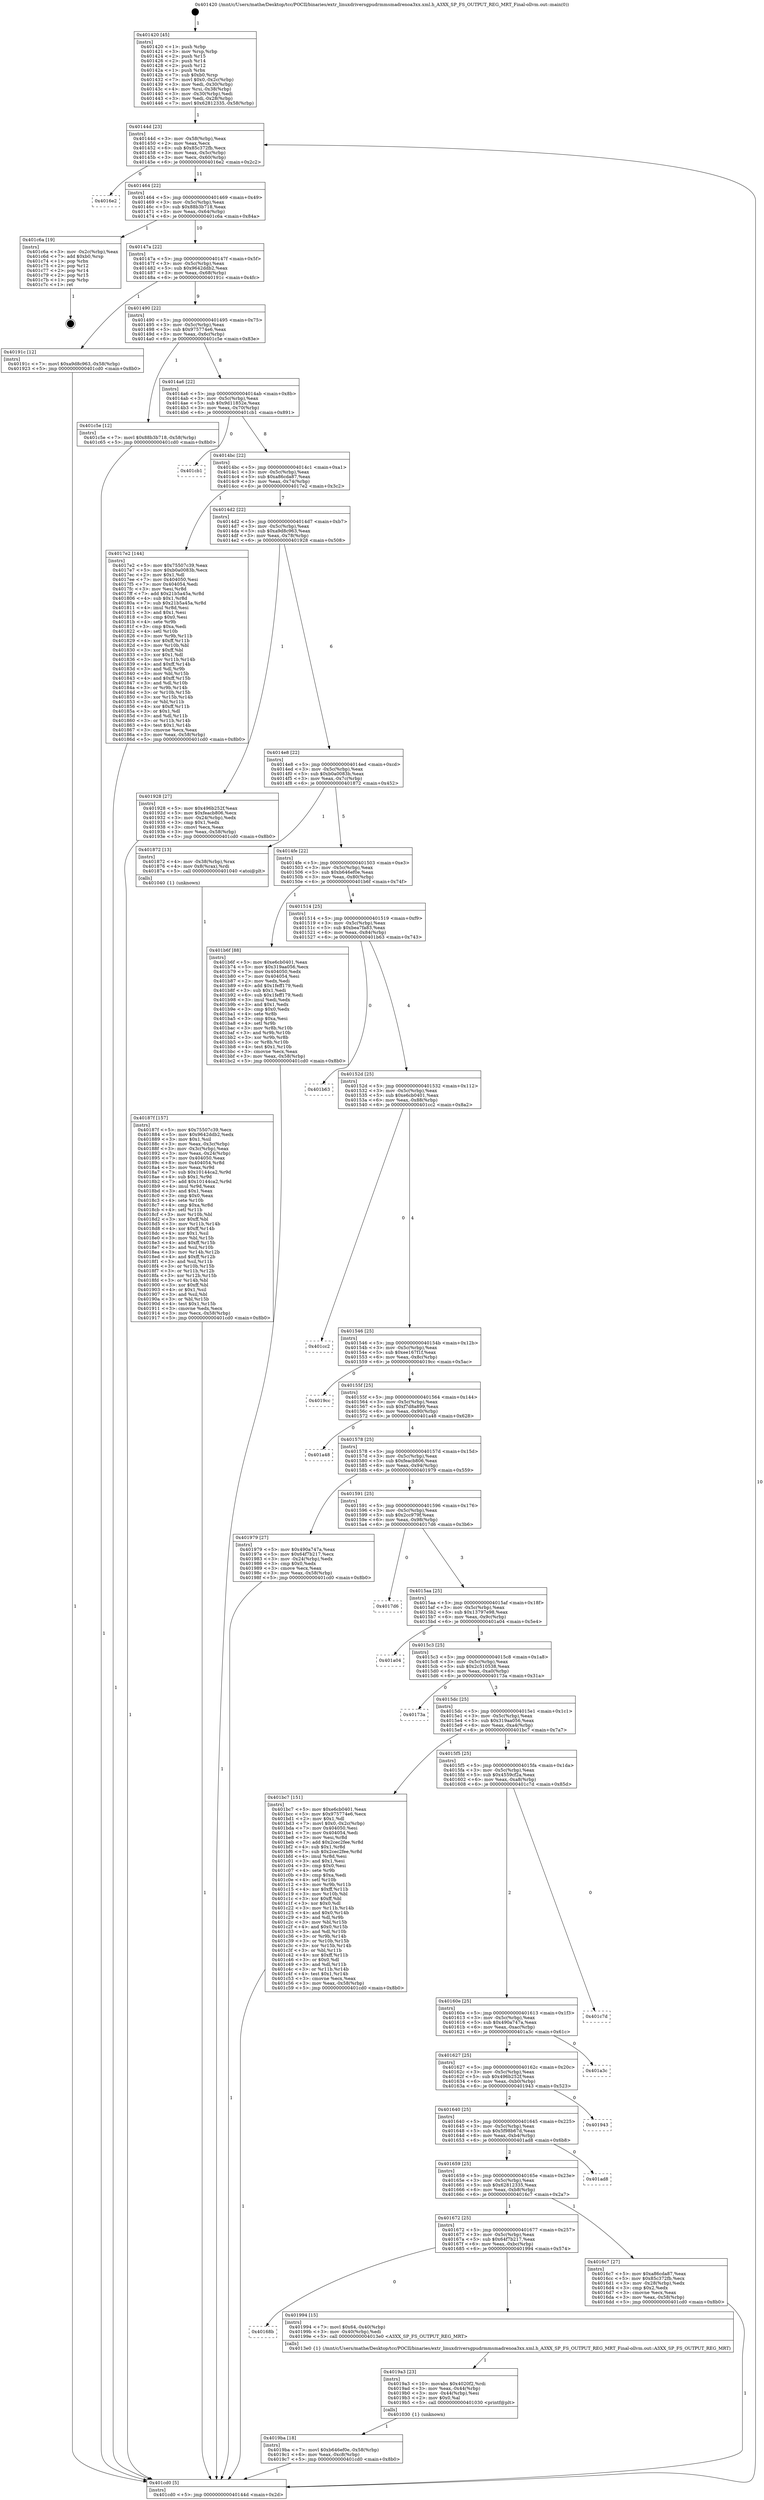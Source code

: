 digraph "0x401420" {
  label = "0x401420 (/mnt/c/Users/mathe/Desktop/tcc/POCII/binaries/extr_linuxdriversgpudrmmsmadrenoa3xx.xml.h_A3XX_SP_FS_OUTPUT_REG_MRT_Final-ollvm.out::main(0))"
  labelloc = "t"
  node[shape=record]

  Entry [label="",width=0.3,height=0.3,shape=circle,fillcolor=black,style=filled]
  "0x40144d" [label="{
     0x40144d [23]\l
     | [instrs]\l
     &nbsp;&nbsp;0x40144d \<+3\>: mov -0x58(%rbp),%eax\l
     &nbsp;&nbsp;0x401450 \<+2\>: mov %eax,%ecx\l
     &nbsp;&nbsp;0x401452 \<+6\>: sub $0x85c372fb,%ecx\l
     &nbsp;&nbsp;0x401458 \<+3\>: mov %eax,-0x5c(%rbp)\l
     &nbsp;&nbsp;0x40145b \<+3\>: mov %ecx,-0x60(%rbp)\l
     &nbsp;&nbsp;0x40145e \<+6\>: je 00000000004016e2 \<main+0x2c2\>\l
  }"]
  "0x4016e2" [label="{
     0x4016e2\l
  }", style=dashed]
  "0x401464" [label="{
     0x401464 [22]\l
     | [instrs]\l
     &nbsp;&nbsp;0x401464 \<+5\>: jmp 0000000000401469 \<main+0x49\>\l
     &nbsp;&nbsp;0x401469 \<+3\>: mov -0x5c(%rbp),%eax\l
     &nbsp;&nbsp;0x40146c \<+5\>: sub $0x88b3b718,%eax\l
     &nbsp;&nbsp;0x401471 \<+3\>: mov %eax,-0x64(%rbp)\l
     &nbsp;&nbsp;0x401474 \<+6\>: je 0000000000401c6a \<main+0x84a\>\l
  }"]
  Exit [label="",width=0.3,height=0.3,shape=circle,fillcolor=black,style=filled,peripheries=2]
  "0x401c6a" [label="{
     0x401c6a [19]\l
     | [instrs]\l
     &nbsp;&nbsp;0x401c6a \<+3\>: mov -0x2c(%rbp),%eax\l
     &nbsp;&nbsp;0x401c6d \<+7\>: add $0xb0,%rsp\l
     &nbsp;&nbsp;0x401c74 \<+1\>: pop %rbx\l
     &nbsp;&nbsp;0x401c75 \<+2\>: pop %r12\l
     &nbsp;&nbsp;0x401c77 \<+2\>: pop %r14\l
     &nbsp;&nbsp;0x401c79 \<+2\>: pop %r15\l
     &nbsp;&nbsp;0x401c7b \<+1\>: pop %rbp\l
     &nbsp;&nbsp;0x401c7c \<+1\>: ret\l
  }"]
  "0x40147a" [label="{
     0x40147a [22]\l
     | [instrs]\l
     &nbsp;&nbsp;0x40147a \<+5\>: jmp 000000000040147f \<main+0x5f\>\l
     &nbsp;&nbsp;0x40147f \<+3\>: mov -0x5c(%rbp),%eax\l
     &nbsp;&nbsp;0x401482 \<+5\>: sub $0x9642ddb2,%eax\l
     &nbsp;&nbsp;0x401487 \<+3\>: mov %eax,-0x68(%rbp)\l
     &nbsp;&nbsp;0x40148a \<+6\>: je 000000000040191c \<main+0x4fc\>\l
  }"]
  "0x4019ba" [label="{
     0x4019ba [18]\l
     | [instrs]\l
     &nbsp;&nbsp;0x4019ba \<+7\>: movl $0xb646ef0e,-0x58(%rbp)\l
     &nbsp;&nbsp;0x4019c1 \<+6\>: mov %eax,-0xc8(%rbp)\l
     &nbsp;&nbsp;0x4019c7 \<+5\>: jmp 0000000000401cd0 \<main+0x8b0\>\l
  }"]
  "0x40191c" [label="{
     0x40191c [12]\l
     | [instrs]\l
     &nbsp;&nbsp;0x40191c \<+7\>: movl $0xa9d8c963,-0x58(%rbp)\l
     &nbsp;&nbsp;0x401923 \<+5\>: jmp 0000000000401cd0 \<main+0x8b0\>\l
  }"]
  "0x401490" [label="{
     0x401490 [22]\l
     | [instrs]\l
     &nbsp;&nbsp;0x401490 \<+5\>: jmp 0000000000401495 \<main+0x75\>\l
     &nbsp;&nbsp;0x401495 \<+3\>: mov -0x5c(%rbp),%eax\l
     &nbsp;&nbsp;0x401498 \<+5\>: sub $0x975774e6,%eax\l
     &nbsp;&nbsp;0x40149d \<+3\>: mov %eax,-0x6c(%rbp)\l
     &nbsp;&nbsp;0x4014a0 \<+6\>: je 0000000000401c5e \<main+0x83e\>\l
  }"]
  "0x4019a3" [label="{
     0x4019a3 [23]\l
     | [instrs]\l
     &nbsp;&nbsp;0x4019a3 \<+10\>: movabs $0x4020f2,%rdi\l
     &nbsp;&nbsp;0x4019ad \<+3\>: mov %eax,-0x44(%rbp)\l
     &nbsp;&nbsp;0x4019b0 \<+3\>: mov -0x44(%rbp),%esi\l
     &nbsp;&nbsp;0x4019b3 \<+2\>: mov $0x0,%al\l
     &nbsp;&nbsp;0x4019b5 \<+5\>: call 0000000000401030 \<printf@plt\>\l
     | [calls]\l
     &nbsp;&nbsp;0x401030 \{1\} (unknown)\l
  }"]
  "0x401c5e" [label="{
     0x401c5e [12]\l
     | [instrs]\l
     &nbsp;&nbsp;0x401c5e \<+7\>: movl $0x88b3b718,-0x58(%rbp)\l
     &nbsp;&nbsp;0x401c65 \<+5\>: jmp 0000000000401cd0 \<main+0x8b0\>\l
  }"]
  "0x4014a6" [label="{
     0x4014a6 [22]\l
     | [instrs]\l
     &nbsp;&nbsp;0x4014a6 \<+5\>: jmp 00000000004014ab \<main+0x8b\>\l
     &nbsp;&nbsp;0x4014ab \<+3\>: mov -0x5c(%rbp),%eax\l
     &nbsp;&nbsp;0x4014ae \<+5\>: sub $0x9d11852e,%eax\l
     &nbsp;&nbsp;0x4014b3 \<+3\>: mov %eax,-0x70(%rbp)\l
     &nbsp;&nbsp;0x4014b6 \<+6\>: je 0000000000401cb1 \<main+0x891\>\l
  }"]
  "0x40168b" [label="{
     0x40168b\l
  }", style=dashed]
  "0x401cb1" [label="{
     0x401cb1\l
  }", style=dashed]
  "0x4014bc" [label="{
     0x4014bc [22]\l
     | [instrs]\l
     &nbsp;&nbsp;0x4014bc \<+5\>: jmp 00000000004014c1 \<main+0xa1\>\l
     &nbsp;&nbsp;0x4014c1 \<+3\>: mov -0x5c(%rbp),%eax\l
     &nbsp;&nbsp;0x4014c4 \<+5\>: sub $0xa86cda87,%eax\l
     &nbsp;&nbsp;0x4014c9 \<+3\>: mov %eax,-0x74(%rbp)\l
     &nbsp;&nbsp;0x4014cc \<+6\>: je 00000000004017e2 \<main+0x3c2\>\l
  }"]
  "0x401994" [label="{
     0x401994 [15]\l
     | [instrs]\l
     &nbsp;&nbsp;0x401994 \<+7\>: movl $0x64,-0x40(%rbp)\l
     &nbsp;&nbsp;0x40199b \<+3\>: mov -0x40(%rbp),%edi\l
     &nbsp;&nbsp;0x40199e \<+5\>: call 00000000004013e0 \<A3XX_SP_FS_OUTPUT_REG_MRT\>\l
     | [calls]\l
     &nbsp;&nbsp;0x4013e0 \{1\} (/mnt/c/Users/mathe/Desktop/tcc/POCII/binaries/extr_linuxdriversgpudrmmsmadrenoa3xx.xml.h_A3XX_SP_FS_OUTPUT_REG_MRT_Final-ollvm.out::A3XX_SP_FS_OUTPUT_REG_MRT)\l
  }"]
  "0x4017e2" [label="{
     0x4017e2 [144]\l
     | [instrs]\l
     &nbsp;&nbsp;0x4017e2 \<+5\>: mov $0x75507c39,%eax\l
     &nbsp;&nbsp;0x4017e7 \<+5\>: mov $0xb0a0083b,%ecx\l
     &nbsp;&nbsp;0x4017ec \<+2\>: mov $0x1,%dl\l
     &nbsp;&nbsp;0x4017ee \<+7\>: mov 0x404050,%esi\l
     &nbsp;&nbsp;0x4017f5 \<+7\>: mov 0x404054,%edi\l
     &nbsp;&nbsp;0x4017fc \<+3\>: mov %esi,%r8d\l
     &nbsp;&nbsp;0x4017ff \<+7\>: add $0x21b5a45a,%r8d\l
     &nbsp;&nbsp;0x401806 \<+4\>: sub $0x1,%r8d\l
     &nbsp;&nbsp;0x40180a \<+7\>: sub $0x21b5a45a,%r8d\l
     &nbsp;&nbsp;0x401811 \<+4\>: imul %r8d,%esi\l
     &nbsp;&nbsp;0x401815 \<+3\>: and $0x1,%esi\l
     &nbsp;&nbsp;0x401818 \<+3\>: cmp $0x0,%esi\l
     &nbsp;&nbsp;0x40181b \<+4\>: sete %r9b\l
     &nbsp;&nbsp;0x40181f \<+3\>: cmp $0xa,%edi\l
     &nbsp;&nbsp;0x401822 \<+4\>: setl %r10b\l
     &nbsp;&nbsp;0x401826 \<+3\>: mov %r9b,%r11b\l
     &nbsp;&nbsp;0x401829 \<+4\>: xor $0xff,%r11b\l
     &nbsp;&nbsp;0x40182d \<+3\>: mov %r10b,%bl\l
     &nbsp;&nbsp;0x401830 \<+3\>: xor $0xff,%bl\l
     &nbsp;&nbsp;0x401833 \<+3\>: xor $0x1,%dl\l
     &nbsp;&nbsp;0x401836 \<+3\>: mov %r11b,%r14b\l
     &nbsp;&nbsp;0x401839 \<+4\>: and $0xff,%r14b\l
     &nbsp;&nbsp;0x40183d \<+3\>: and %dl,%r9b\l
     &nbsp;&nbsp;0x401840 \<+3\>: mov %bl,%r15b\l
     &nbsp;&nbsp;0x401843 \<+4\>: and $0xff,%r15b\l
     &nbsp;&nbsp;0x401847 \<+3\>: and %dl,%r10b\l
     &nbsp;&nbsp;0x40184a \<+3\>: or %r9b,%r14b\l
     &nbsp;&nbsp;0x40184d \<+3\>: or %r10b,%r15b\l
     &nbsp;&nbsp;0x401850 \<+3\>: xor %r15b,%r14b\l
     &nbsp;&nbsp;0x401853 \<+3\>: or %bl,%r11b\l
     &nbsp;&nbsp;0x401856 \<+4\>: xor $0xff,%r11b\l
     &nbsp;&nbsp;0x40185a \<+3\>: or $0x1,%dl\l
     &nbsp;&nbsp;0x40185d \<+3\>: and %dl,%r11b\l
     &nbsp;&nbsp;0x401860 \<+3\>: or %r11b,%r14b\l
     &nbsp;&nbsp;0x401863 \<+4\>: test $0x1,%r14b\l
     &nbsp;&nbsp;0x401867 \<+3\>: cmovne %ecx,%eax\l
     &nbsp;&nbsp;0x40186a \<+3\>: mov %eax,-0x58(%rbp)\l
     &nbsp;&nbsp;0x40186d \<+5\>: jmp 0000000000401cd0 \<main+0x8b0\>\l
  }"]
  "0x4014d2" [label="{
     0x4014d2 [22]\l
     | [instrs]\l
     &nbsp;&nbsp;0x4014d2 \<+5\>: jmp 00000000004014d7 \<main+0xb7\>\l
     &nbsp;&nbsp;0x4014d7 \<+3\>: mov -0x5c(%rbp),%eax\l
     &nbsp;&nbsp;0x4014da \<+5\>: sub $0xa9d8c963,%eax\l
     &nbsp;&nbsp;0x4014df \<+3\>: mov %eax,-0x78(%rbp)\l
     &nbsp;&nbsp;0x4014e2 \<+6\>: je 0000000000401928 \<main+0x508\>\l
  }"]
  "0x40187f" [label="{
     0x40187f [157]\l
     | [instrs]\l
     &nbsp;&nbsp;0x40187f \<+5\>: mov $0x75507c39,%ecx\l
     &nbsp;&nbsp;0x401884 \<+5\>: mov $0x9642ddb2,%edx\l
     &nbsp;&nbsp;0x401889 \<+3\>: mov $0x1,%sil\l
     &nbsp;&nbsp;0x40188c \<+3\>: mov %eax,-0x3c(%rbp)\l
     &nbsp;&nbsp;0x40188f \<+3\>: mov -0x3c(%rbp),%eax\l
     &nbsp;&nbsp;0x401892 \<+3\>: mov %eax,-0x24(%rbp)\l
     &nbsp;&nbsp;0x401895 \<+7\>: mov 0x404050,%eax\l
     &nbsp;&nbsp;0x40189c \<+8\>: mov 0x404054,%r8d\l
     &nbsp;&nbsp;0x4018a4 \<+3\>: mov %eax,%r9d\l
     &nbsp;&nbsp;0x4018a7 \<+7\>: sub $0x10144ca2,%r9d\l
     &nbsp;&nbsp;0x4018ae \<+4\>: sub $0x1,%r9d\l
     &nbsp;&nbsp;0x4018b2 \<+7\>: add $0x10144ca2,%r9d\l
     &nbsp;&nbsp;0x4018b9 \<+4\>: imul %r9d,%eax\l
     &nbsp;&nbsp;0x4018bd \<+3\>: and $0x1,%eax\l
     &nbsp;&nbsp;0x4018c0 \<+3\>: cmp $0x0,%eax\l
     &nbsp;&nbsp;0x4018c3 \<+4\>: sete %r10b\l
     &nbsp;&nbsp;0x4018c7 \<+4\>: cmp $0xa,%r8d\l
     &nbsp;&nbsp;0x4018cb \<+4\>: setl %r11b\l
     &nbsp;&nbsp;0x4018cf \<+3\>: mov %r10b,%bl\l
     &nbsp;&nbsp;0x4018d2 \<+3\>: xor $0xff,%bl\l
     &nbsp;&nbsp;0x4018d5 \<+3\>: mov %r11b,%r14b\l
     &nbsp;&nbsp;0x4018d8 \<+4\>: xor $0xff,%r14b\l
     &nbsp;&nbsp;0x4018dc \<+4\>: xor $0x1,%sil\l
     &nbsp;&nbsp;0x4018e0 \<+3\>: mov %bl,%r15b\l
     &nbsp;&nbsp;0x4018e3 \<+4\>: and $0xff,%r15b\l
     &nbsp;&nbsp;0x4018e7 \<+3\>: and %sil,%r10b\l
     &nbsp;&nbsp;0x4018ea \<+3\>: mov %r14b,%r12b\l
     &nbsp;&nbsp;0x4018ed \<+4\>: and $0xff,%r12b\l
     &nbsp;&nbsp;0x4018f1 \<+3\>: and %sil,%r11b\l
     &nbsp;&nbsp;0x4018f4 \<+3\>: or %r10b,%r15b\l
     &nbsp;&nbsp;0x4018f7 \<+3\>: or %r11b,%r12b\l
     &nbsp;&nbsp;0x4018fa \<+3\>: xor %r12b,%r15b\l
     &nbsp;&nbsp;0x4018fd \<+3\>: or %r14b,%bl\l
     &nbsp;&nbsp;0x401900 \<+3\>: xor $0xff,%bl\l
     &nbsp;&nbsp;0x401903 \<+4\>: or $0x1,%sil\l
     &nbsp;&nbsp;0x401907 \<+3\>: and %sil,%bl\l
     &nbsp;&nbsp;0x40190a \<+3\>: or %bl,%r15b\l
     &nbsp;&nbsp;0x40190d \<+4\>: test $0x1,%r15b\l
     &nbsp;&nbsp;0x401911 \<+3\>: cmovne %edx,%ecx\l
     &nbsp;&nbsp;0x401914 \<+3\>: mov %ecx,-0x58(%rbp)\l
     &nbsp;&nbsp;0x401917 \<+5\>: jmp 0000000000401cd0 \<main+0x8b0\>\l
  }"]
  "0x401928" [label="{
     0x401928 [27]\l
     | [instrs]\l
     &nbsp;&nbsp;0x401928 \<+5\>: mov $0x496b252f,%eax\l
     &nbsp;&nbsp;0x40192d \<+5\>: mov $0xfeacb806,%ecx\l
     &nbsp;&nbsp;0x401932 \<+3\>: mov -0x24(%rbp),%edx\l
     &nbsp;&nbsp;0x401935 \<+3\>: cmp $0x1,%edx\l
     &nbsp;&nbsp;0x401938 \<+3\>: cmovl %ecx,%eax\l
     &nbsp;&nbsp;0x40193b \<+3\>: mov %eax,-0x58(%rbp)\l
     &nbsp;&nbsp;0x40193e \<+5\>: jmp 0000000000401cd0 \<main+0x8b0\>\l
  }"]
  "0x4014e8" [label="{
     0x4014e8 [22]\l
     | [instrs]\l
     &nbsp;&nbsp;0x4014e8 \<+5\>: jmp 00000000004014ed \<main+0xcd\>\l
     &nbsp;&nbsp;0x4014ed \<+3\>: mov -0x5c(%rbp),%eax\l
     &nbsp;&nbsp;0x4014f0 \<+5\>: sub $0xb0a0083b,%eax\l
     &nbsp;&nbsp;0x4014f5 \<+3\>: mov %eax,-0x7c(%rbp)\l
     &nbsp;&nbsp;0x4014f8 \<+6\>: je 0000000000401872 \<main+0x452\>\l
  }"]
  "0x401420" [label="{
     0x401420 [45]\l
     | [instrs]\l
     &nbsp;&nbsp;0x401420 \<+1\>: push %rbp\l
     &nbsp;&nbsp;0x401421 \<+3\>: mov %rsp,%rbp\l
     &nbsp;&nbsp;0x401424 \<+2\>: push %r15\l
     &nbsp;&nbsp;0x401426 \<+2\>: push %r14\l
     &nbsp;&nbsp;0x401428 \<+2\>: push %r12\l
     &nbsp;&nbsp;0x40142a \<+1\>: push %rbx\l
     &nbsp;&nbsp;0x40142b \<+7\>: sub $0xb0,%rsp\l
     &nbsp;&nbsp;0x401432 \<+7\>: movl $0x0,-0x2c(%rbp)\l
     &nbsp;&nbsp;0x401439 \<+3\>: mov %edi,-0x30(%rbp)\l
     &nbsp;&nbsp;0x40143c \<+4\>: mov %rsi,-0x38(%rbp)\l
     &nbsp;&nbsp;0x401440 \<+3\>: mov -0x30(%rbp),%edi\l
     &nbsp;&nbsp;0x401443 \<+3\>: mov %edi,-0x28(%rbp)\l
     &nbsp;&nbsp;0x401446 \<+7\>: movl $0x62812335,-0x58(%rbp)\l
  }"]
  "0x401872" [label="{
     0x401872 [13]\l
     | [instrs]\l
     &nbsp;&nbsp;0x401872 \<+4\>: mov -0x38(%rbp),%rax\l
     &nbsp;&nbsp;0x401876 \<+4\>: mov 0x8(%rax),%rdi\l
     &nbsp;&nbsp;0x40187a \<+5\>: call 0000000000401040 \<atoi@plt\>\l
     | [calls]\l
     &nbsp;&nbsp;0x401040 \{1\} (unknown)\l
  }"]
  "0x4014fe" [label="{
     0x4014fe [22]\l
     | [instrs]\l
     &nbsp;&nbsp;0x4014fe \<+5\>: jmp 0000000000401503 \<main+0xe3\>\l
     &nbsp;&nbsp;0x401503 \<+3\>: mov -0x5c(%rbp),%eax\l
     &nbsp;&nbsp;0x401506 \<+5\>: sub $0xb646ef0e,%eax\l
     &nbsp;&nbsp;0x40150b \<+3\>: mov %eax,-0x80(%rbp)\l
     &nbsp;&nbsp;0x40150e \<+6\>: je 0000000000401b6f \<main+0x74f\>\l
  }"]
  "0x401cd0" [label="{
     0x401cd0 [5]\l
     | [instrs]\l
     &nbsp;&nbsp;0x401cd0 \<+5\>: jmp 000000000040144d \<main+0x2d\>\l
  }"]
  "0x401b6f" [label="{
     0x401b6f [88]\l
     | [instrs]\l
     &nbsp;&nbsp;0x401b6f \<+5\>: mov $0xe6cb0401,%eax\l
     &nbsp;&nbsp;0x401b74 \<+5\>: mov $0x319aa056,%ecx\l
     &nbsp;&nbsp;0x401b79 \<+7\>: mov 0x404050,%edx\l
     &nbsp;&nbsp;0x401b80 \<+7\>: mov 0x404054,%esi\l
     &nbsp;&nbsp;0x401b87 \<+2\>: mov %edx,%edi\l
     &nbsp;&nbsp;0x401b89 \<+6\>: add $0x1feff179,%edi\l
     &nbsp;&nbsp;0x401b8f \<+3\>: sub $0x1,%edi\l
     &nbsp;&nbsp;0x401b92 \<+6\>: sub $0x1feff179,%edi\l
     &nbsp;&nbsp;0x401b98 \<+3\>: imul %edi,%edx\l
     &nbsp;&nbsp;0x401b9b \<+3\>: and $0x1,%edx\l
     &nbsp;&nbsp;0x401b9e \<+3\>: cmp $0x0,%edx\l
     &nbsp;&nbsp;0x401ba1 \<+4\>: sete %r8b\l
     &nbsp;&nbsp;0x401ba5 \<+3\>: cmp $0xa,%esi\l
     &nbsp;&nbsp;0x401ba8 \<+4\>: setl %r9b\l
     &nbsp;&nbsp;0x401bac \<+3\>: mov %r8b,%r10b\l
     &nbsp;&nbsp;0x401baf \<+3\>: and %r9b,%r10b\l
     &nbsp;&nbsp;0x401bb2 \<+3\>: xor %r9b,%r8b\l
     &nbsp;&nbsp;0x401bb5 \<+3\>: or %r8b,%r10b\l
     &nbsp;&nbsp;0x401bb8 \<+4\>: test $0x1,%r10b\l
     &nbsp;&nbsp;0x401bbc \<+3\>: cmovne %ecx,%eax\l
     &nbsp;&nbsp;0x401bbf \<+3\>: mov %eax,-0x58(%rbp)\l
     &nbsp;&nbsp;0x401bc2 \<+5\>: jmp 0000000000401cd0 \<main+0x8b0\>\l
  }"]
  "0x401514" [label="{
     0x401514 [25]\l
     | [instrs]\l
     &nbsp;&nbsp;0x401514 \<+5\>: jmp 0000000000401519 \<main+0xf9\>\l
     &nbsp;&nbsp;0x401519 \<+3\>: mov -0x5c(%rbp),%eax\l
     &nbsp;&nbsp;0x40151c \<+5\>: sub $0xbea7fa83,%eax\l
     &nbsp;&nbsp;0x401521 \<+6\>: mov %eax,-0x84(%rbp)\l
     &nbsp;&nbsp;0x401527 \<+6\>: je 0000000000401b63 \<main+0x743\>\l
  }"]
  "0x401672" [label="{
     0x401672 [25]\l
     | [instrs]\l
     &nbsp;&nbsp;0x401672 \<+5\>: jmp 0000000000401677 \<main+0x257\>\l
     &nbsp;&nbsp;0x401677 \<+3\>: mov -0x5c(%rbp),%eax\l
     &nbsp;&nbsp;0x40167a \<+5\>: sub $0x64f7b217,%eax\l
     &nbsp;&nbsp;0x40167f \<+6\>: mov %eax,-0xbc(%rbp)\l
     &nbsp;&nbsp;0x401685 \<+6\>: je 0000000000401994 \<main+0x574\>\l
  }"]
  "0x401b63" [label="{
     0x401b63\l
  }", style=dashed]
  "0x40152d" [label="{
     0x40152d [25]\l
     | [instrs]\l
     &nbsp;&nbsp;0x40152d \<+5\>: jmp 0000000000401532 \<main+0x112\>\l
     &nbsp;&nbsp;0x401532 \<+3\>: mov -0x5c(%rbp),%eax\l
     &nbsp;&nbsp;0x401535 \<+5\>: sub $0xe6cb0401,%eax\l
     &nbsp;&nbsp;0x40153a \<+6\>: mov %eax,-0x88(%rbp)\l
     &nbsp;&nbsp;0x401540 \<+6\>: je 0000000000401cc2 \<main+0x8a2\>\l
  }"]
  "0x4016c7" [label="{
     0x4016c7 [27]\l
     | [instrs]\l
     &nbsp;&nbsp;0x4016c7 \<+5\>: mov $0xa86cda87,%eax\l
     &nbsp;&nbsp;0x4016cc \<+5\>: mov $0x85c372fb,%ecx\l
     &nbsp;&nbsp;0x4016d1 \<+3\>: mov -0x28(%rbp),%edx\l
     &nbsp;&nbsp;0x4016d4 \<+3\>: cmp $0x2,%edx\l
     &nbsp;&nbsp;0x4016d7 \<+3\>: cmovne %ecx,%eax\l
     &nbsp;&nbsp;0x4016da \<+3\>: mov %eax,-0x58(%rbp)\l
     &nbsp;&nbsp;0x4016dd \<+5\>: jmp 0000000000401cd0 \<main+0x8b0\>\l
  }"]
  "0x401cc2" [label="{
     0x401cc2\l
  }", style=dashed]
  "0x401546" [label="{
     0x401546 [25]\l
     | [instrs]\l
     &nbsp;&nbsp;0x401546 \<+5\>: jmp 000000000040154b \<main+0x12b\>\l
     &nbsp;&nbsp;0x40154b \<+3\>: mov -0x5c(%rbp),%eax\l
     &nbsp;&nbsp;0x40154e \<+5\>: sub $0xee167f1f,%eax\l
     &nbsp;&nbsp;0x401553 \<+6\>: mov %eax,-0x8c(%rbp)\l
     &nbsp;&nbsp;0x401559 \<+6\>: je 00000000004019cc \<main+0x5ac\>\l
  }"]
  "0x401659" [label="{
     0x401659 [25]\l
     | [instrs]\l
     &nbsp;&nbsp;0x401659 \<+5\>: jmp 000000000040165e \<main+0x23e\>\l
     &nbsp;&nbsp;0x40165e \<+3\>: mov -0x5c(%rbp),%eax\l
     &nbsp;&nbsp;0x401661 \<+5\>: sub $0x62812335,%eax\l
     &nbsp;&nbsp;0x401666 \<+6\>: mov %eax,-0xb8(%rbp)\l
     &nbsp;&nbsp;0x40166c \<+6\>: je 00000000004016c7 \<main+0x2a7\>\l
  }"]
  "0x4019cc" [label="{
     0x4019cc\l
  }", style=dashed]
  "0x40155f" [label="{
     0x40155f [25]\l
     | [instrs]\l
     &nbsp;&nbsp;0x40155f \<+5\>: jmp 0000000000401564 \<main+0x144\>\l
     &nbsp;&nbsp;0x401564 \<+3\>: mov -0x5c(%rbp),%eax\l
     &nbsp;&nbsp;0x401567 \<+5\>: sub $0xf7d8a899,%eax\l
     &nbsp;&nbsp;0x40156c \<+6\>: mov %eax,-0x90(%rbp)\l
     &nbsp;&nbsp;0x401572 \<+6\>: je 0000000000401a48 \<main+0x628\>\l
  }"]
  "0x401ad8" [label="{
     0x401ad8\l
  }", style=dashed]
  "0x401a48" [label="{
     0x401a48\l
  }", style=dashed]
  "0x401578" [label="{
     0x401578 [25]\l
     | [instrs]\l
     &nbsp;&nbsp;0x401578 \<+5\>: jmp 000000000040157d \<main+0x15d\>\l
     &nbsp;&nbsp;0x40157d \<+3\>: mov -0x5c(%rbp),%eax\l
     &nbsp;&nbsp;0x401580 \<+5\>: sub $0xfeacb806,%eax\l
     &nbsp;&nbsp;0x401585 \<+6\>: mov %eax,-0x94(%rbp)\l
     &nbsp;&nbsp;0x40158b \<+6\>: je 0000000000401979 \<main+0x559\>\l
  }"]
  "0x401640" [label="{
     0x401640 [25]\l
     | [instrs]\l
     &nbsp;&nbsp;0x401640 \<+5\>: jmp 0000000000401645 \<main+0x225\>\l
     &nbsp;&nbsp;0x401645 \<+3\>: mov -0x5c(%rbp),%eax\l
     &nbsp;&nbsp;0x401648 \<+5\>: sub $0x5f98b67d,%eax\l
     &nbsp;&nbsp;0x40164d \<+6\>: mov %eax,-0xb4(%rbp)\l
     &nbsp;&nbsp;0x401653 \<+6\>: je 0000000000401ad8 \<main+0x6b8\>\l
  }"]
  "0x401979" [label="{
     0x401979 [27]\l
     | [instrs]\l
     &nbsp;&nbsp;0x401979 \<+5\>: mov $0x490a747a,%eax\l
     &nbsp;&nbsp;0x40197e \<+5\>: mov $0x64f7b217,%ecx\l
     &nbsp;&nbsp;0x401983 \<+3\>: mov -0x24(%rbp),%edx\l
     &nbsp;&nbsp;0x401986 \<+3\>: cmp $0x0,%edx\l
     &nbsp;&nbsp;0x401989 \<+3\>: cmove %ecx,%eax\l
     &nbsp;&nbsp;0x40198c \<+3\>: mov %eax,-0x58(%rbp)\l
     &nbsp;&nbsp;0x40198f \<+5\>: jmp 0000000000401cd0 \<main+0x8b0\>\l
  }"]
  "0x401591" [label="{
     0x401591 [25]\l
     | [instrs]\l
     &nbsp;&nbsp;0x401591 \<+5\>: jmp 0000000000401596 \<main+0x176\>\l
     &nbsp;&nbsp;0x401596 \<+3\>: mov -0x5c(%rbp),%eax\l
     &nbsp;&nbsp;0x401599 \<+5\>: sub $0x2cc979f,%eax\l
     &nbsp;&nbsp;0x40159e \<+6\>: mov %eax,-0x98(%rbp)\l
     &nbsp;&nbsp;0x4015a4 \<+6\>: je 00000000004017d6 \<main+0x3b6\>\l
  }"]
  "0x401943" [label="{
     0x401943\l
  }", style=dashed]
  "0x4017d6" [label="{
     0x4017d6\l
  }", style=dashed]
  "0x4015aa" [label="{
     0x4015aa [25]\l
     | [instrs]\l
     &nbsp;&nbsp;0x4015aa \<+5\>: jmp 00000000004015af \<main+0x18f\>\l
     &nbsp;&nbsp;0x4015af \<+3\>: mov -0x5c(%rbp),%eax\l
     &nbsp;&nbsp;0x4015b2 \<+5\>: sub $0x13797e98,%eax\l
     &nbsp;&nbsp;0x4015b7 \<+6\>: mov %eax,-0x9c(%rbp)\l
     &nbsp;&nbsp;0x4015bd \<+6\>: je 0000000000401a04 \<main+0x5e4\>\l
  }"]
  "0x401627" [label="{
     0x401627 [25]\l
     | [instrs]\l
     &nbsp;&nbsp;0x401627 \<+5\>: jmp 000000000040162c \<main+0x20c\>\l
     &nbsp;&nbsp;0x40162c \<+3\>: mov -0x5c(%rbp),%eax\l
     &nbsp;&nbsp;0x40162f \<+5\>: sub $0x496b252f,%eax\l
     &nbsp;&nbsp;0x401634 \<+6\>: mov %eax,-0xb0(%rbp)\l
     &nbsp;&nbsp;0x40163a \<+6\>: je 0000000000401943 \<main+0x523\>\l
  }"]
  "0x401a04" [label="{
     0x401a04\l
  }", style=dashed]
  "0x4015c3" [label="{
     0x4015c3 [25]\l
     | [instrs]\l
     &nbsp;&nbsp;0x4015c3 \<+5\>: jmp 00000000004015c8 \<main+0x1a8\>\l
     &nbsp;&nbsp;0x4015c8 \<+3\>: mov -0x5c(%rbp),%eax\l
     &nbsp;&nbsp;0x4015cb \<+5\>: sub $0x2c510538,%eax\l
     &nbsp;&nbsp;0x4015d0 \<+6\>: mov %eax,-0xa0(%rbp)\l
     &nbsp;&nbsp;0x4015d6 \<+6\>: je 000000000040173a \<main+0x31a\>\l
  }"]
  "0x401a3c" [label="{
     0x401a3c\l
  }", style=dashed]
  "0x40173a" [label="{
     0x40173a\l
  }", style=dashed]
  "0x4015dc" [label="{
     0x4015dc [25]\l
     | [instrs]\l
     &nbsp;&nbsp;0x4015dc \<+5\>: jmp 00000000004015e1 \<main+0x1c1\>\l
     &nbsp;&nbsp;0x4015e1 \<+3\>: mov -0x5c(%rbp),%eax\l
     &nbsp;&nbsp;0x4015e4 \<+5\>: sub $0x319aa056,%eax\l
     &nbsp;&nbsp;0x4015e9 \<+6\>: mov %eax,-0xa4(%rbp)\l
     &nbsp;&nbsp;0x4015ef \<+6\>: je 0000000000401bc7 \<main+0x7a7\>\l
  }"]
  "0x40160e" [label="{
     0x40160e [25]\l
     | [instrs]\l
     &nbsp;&nbsp;0x40160e \<+5\>: jmp 0000000000401613 \<main+0x1f3\>\l
     &nbsp;&nbsp;0x401613 \<+3\>: mov -0x5c(%rbp),%eax\l
     &nbsp;&nbsp;0x401616 \<+5\>: sub $0x490a747a,%eax\l
     &nbsp;&nbsp;0x40161b \<+6\>: mov %eax,-0xac(%rbp)\l
     &nbsp;&nbsp;0x401621 \<+6\>: je 0000000000401a3c \<main+0x61c\>\l
  }"]
  "0x401bc7" [label="{
     0x401bc7 [151]\l
     | [instrs]\l
     &nbsp;&nbsp;0x401bc7 \<+5\>: mov $0xe6cb0401,%eax\l
     &nbsp;&nbsp;0x401bcc \<+5\>: mov $0x975774e6,%ecx\l
     &nbsp;&nbsp;0x401bd1 \<+2\>: mov $0x1,%dl\l
     &nbsp;&nbsp;0x401bd3 \<+7\>: movl $0x0,-0x2c(%rbp)\l
     &nbsp;&nbsp;0x401bda \<+7\>: mov 0x404050,%esi\l
     &nbsp;&nbsp;0x401be1 \<+7\>: mov 0x404054,%edi\l
     &nbsp;&nbsp;0x401be8 \<+3\>: mov %esi,%r8d\l
     &nbsp;&nbsp;0x401beb \<+7\>: add $0x2cec2fee,%r8d\l
     &nbsp;&nbsp;0x401bf2 \<+4\>: sub $0x1,%r8d\l
     &nbsp;&nbsp;0x401bf6 \<+7\>: sub $0x2cec2fee,%r8d\l
     &nbsp;&nbsp;0x401bfd \<+4\>: imul %r8d,%esi\l
     &nbsp;&nbsp;0x401c01 \<+3\>: and $0x1,%esi\l
     &nbsp;&nbsp;0x401c04 \<+3\>: cmp $0x0,%esi\l
     &nbsp;&nbsp;0x401c07 \<+4\>: sete %r9b\l
     &nbsp;&nbsp;0x401c0b \<+3\>: cmp $0xa,%edi\l
     &nbsp;&nbsp;0x401c0e \<+4\>: setl %r10b\l
     &nbsp;&nbsp;0x401c12 \<+3\>: mov %r9b,%r11b\l
     &nbsp;&nbsp;0x401c15 \<+4\>: xor $0xff,%r11b\l
     &nbsp;&nbsp;0x401c19 \<+3\>: mov %r10b,%bl\l
     &nbsp;&nbsp;0x401c1c \<+3\>: xor $0xff,%bl\l
     &nbsp;&nbsp;0x401c1f \<+3\>: xor $0x0,%dl\l
     &nbsp;&nbsp;0x401c22 \<+3\>: mov %r11b,%r14b\l
     &nbsp;&nbsp;0x401c25 \<+4\>: and $0x0,%r14b\l
     &nbsp;&nbsp;0x401c29 \<+3\>: and %dl,%r9b\l
     &nbsp;&nbsp;0x401c2c \<+3\>: mov %bl,%r15b\l
     &nbsp;&nbsp;0x401c2f \<+4\>: and $0x0,%r15b\l
     &nbsp;&nbsp;0x401c33 \<+3\>: and %dl,%r10b\l
     &nbsp;&nbsp;0x401c36 \<+3\>: or %r9b,%r14b\l
     &nbsp;&nbsp;0x401c39 \<+3\>: or %r10b,%r15b\l
     &nbsp;&nbsp;0x401c3c \<+3\>: xor %r15b,%r14b\l
     &nbsp;&nbsp;0x401c3f \<+3\>: or %bl,%r11b\l
     &nbsp;&nbsp;0x401c42 \<+4\>: xor $0xff,%r11b\l
     &nbsp;&nbsp;0x401c46 \<+3\>: or $0x0,%dl\l
     &nbsp;&nbsp;0x401c49 \<+3\>: and %dl,%r11b\l
     &nbsp;&nbsp;0x401c4c \<+3\>: or %r11b,%r14b\l
     &nbsp;&nbsp;0x401c4f \<+4\>: test $0x1,%r14b\l
     &nbsp;&nbsp;0x401c53 \<+3\>: cmovne %ecx,%eax\l
     &nbsp;&nbsp;0x401c56 \<+3\>: mov %eax,-0x58(%rbp)\l
     &nbsp;&nbsp;0x401c59 \<+5\>: jmp 0000000000401cd0 \<main+0x8b0\>\l
  }"]
  "0x4015f5" [label="{
     0x4015f5 [25]\l
     | [instrs]\l
     &nbsp;&nbsp;0x4015f5 \<+5\>: jmp 00000000004015fa \<main+0x1da\>\l
     &nbsp;&nbsp;0x4015fa \<+3\>: mov -0x5c(%rbp),%eax\l
     &nbsp;&nbsp;0x4015fd \<+5\>: sub $0x4559cf2a,%eax\l
     &nbsp;&nbsp;0x401602 \<+6\>: mov %eax,-0xa8(%rbp)\l
     &nbsp;&nbsp;0x401608 \<+6\>: je 0000000000401c7d \<main+0x85d\>\l
  }"]
  "0x401c7d" [label="{
     0x401c7d\l
  }", style=dashed]
  Entry -> "0x401420" [label=" 1"]
  "0x40144d" -> "0x4016e2" [label=" 0"]
  "0x40144d" -> "0x401464" [label=" 11"]
  "0x401c6a" -> Exit [label=" 1"]
  "0x401464" -> "0x401c6a" [label=" 1"]
  "0x401464" -> "0x40147a" [label=" 10"]
  "0x401c5e" -> "0x401cd0" [label=" 1"]
  "0x40147a" -> "0x40191c" [label=" 1"]
  "0x40147a" -> "0x401490" [label=" 9"]
  "0x401bc7" -> "0x401cd0" [label=" 1"]
  "0x401490" -> "0x401c5e" [label=" 1"]
  "0x401490" -> "0x4014a6" [label=" 8"]
  "0x401b6f" -> "0x401cd0" [label=" 1"]
  "0x4014a6" -> "0x401cb1" [label=" 0"]
  "0x4014a6" -> "0x4014bc" [label=" 8"]
  "0x4019ba" -> "0x401cd0" [label=" 1"]
  "0x4014bc" -> "0x4017e2" [label=" 1"]
  "0x4014bc" -> "0x4014d2" [label=" 7"]
  "0x4019a3" -> "0x4019ba" [label=" 1"]
  "0x4014d2" -> "0x401928" [label=" 1"]
  "0x4014d2" -> "0x4014e8" [label=" 6"]
  "0x401672" -> "0x40168b" [label=" 0"]
  "0x4014e8" -> "0x401872" [label=" 1"]
  "0x4014e8" -> "0x4014fe" [label=" 5"]
  "0x401672" -> "0x401994" [label=" 1"]
  "0x4014fe" -> "0x401b6f" [label=" 1"]
  "0x4014fe" -> "0x401514" [label=" 4"]
  "0x401994" -> "0x4019a3" [label=" 1"]
  "0x401514" -> "0x401b63" [label=" 0"]
  "0x401514" -> "0x40152d" [label=" 4"]
  "0x401979" -> "0x401cd0" [label=" 1"]
  "0x40152d" -> "0x401cc2" [label=" 0"]
  "0x40152d" -> "0x401546" [label=" 4"]
  "0x401928" -> "0x401cd0" [label=" 1"]
  "0x401546" -> "0x4019cc" [label=" 0"]
  "0x401546" -> "0x40155f" [label=" 4"]
  "0x40187f" -> "0x401cd0" [label=" 1"]
  "0x40155f" -> "0x401a48" [label=" 0"]
  "0x40155f" -> "0x401578" [label=" 4"]
  "0x401872" -> "0x40187f" [label=" 1"]
  "0x401578" -> "0x401979" [label=" 1"]
  "0x401578" -> "0x401591" [label=" 3"]
  "0x401cd0" -> "0x40144d" [label=" 10"]
  "0x401591" -> "0x4017d6" [label=" 0"]
  "0x401591" -> "0x4015aa" [label=" 3"]
  "0x401420" -> "0x40144d" [label=" 1"]
  "0x4015aa" -> "0x401a04" [label=" 0"]
  "0x4015aa" -> "0x4015c3" [label=" 3"]
  "0x401659" -> "0x401672" [label=" 1"]
  "0x4015c3" -> "0x40173a" [label=" 0"]
  "0x4015c3" -> "0x4015dc" [label=" 3"]
  "0x401659" -> "0x4016c7" [label=" 1"]
  "0x4015dc" -> "0x401bc7" [label=" 1"]
  "0x4015dc" -> "0x4015f5" [label=" 2"]
  "0x401640" -> "0x401659" [label=" 2"]
  "0x4015f5" -> "0x401c7d" [label=" 0"]
  "0x4015f5" -> "0x40160e" [label=" 2"]
  "0x40191c" -> "0x401cd0" [label=" 1"]
  "0x40160e" -> "0x401a3c" [label=" 0"]
  "0x40160e" -> "0x401627" [label=" 2"]
  "0x4016c7" -> "0x401cd0" [label=" 1"]
  "0x401627" -> "0x401943" [label=" 0"]
  "0x401627" -> "0x401640" [label=" 2"]
  "0x4017e2" -> "0x401cd0" [label=" 1"]
  "0x401640" -> "0x401ad8" [label=" 0"]
}
